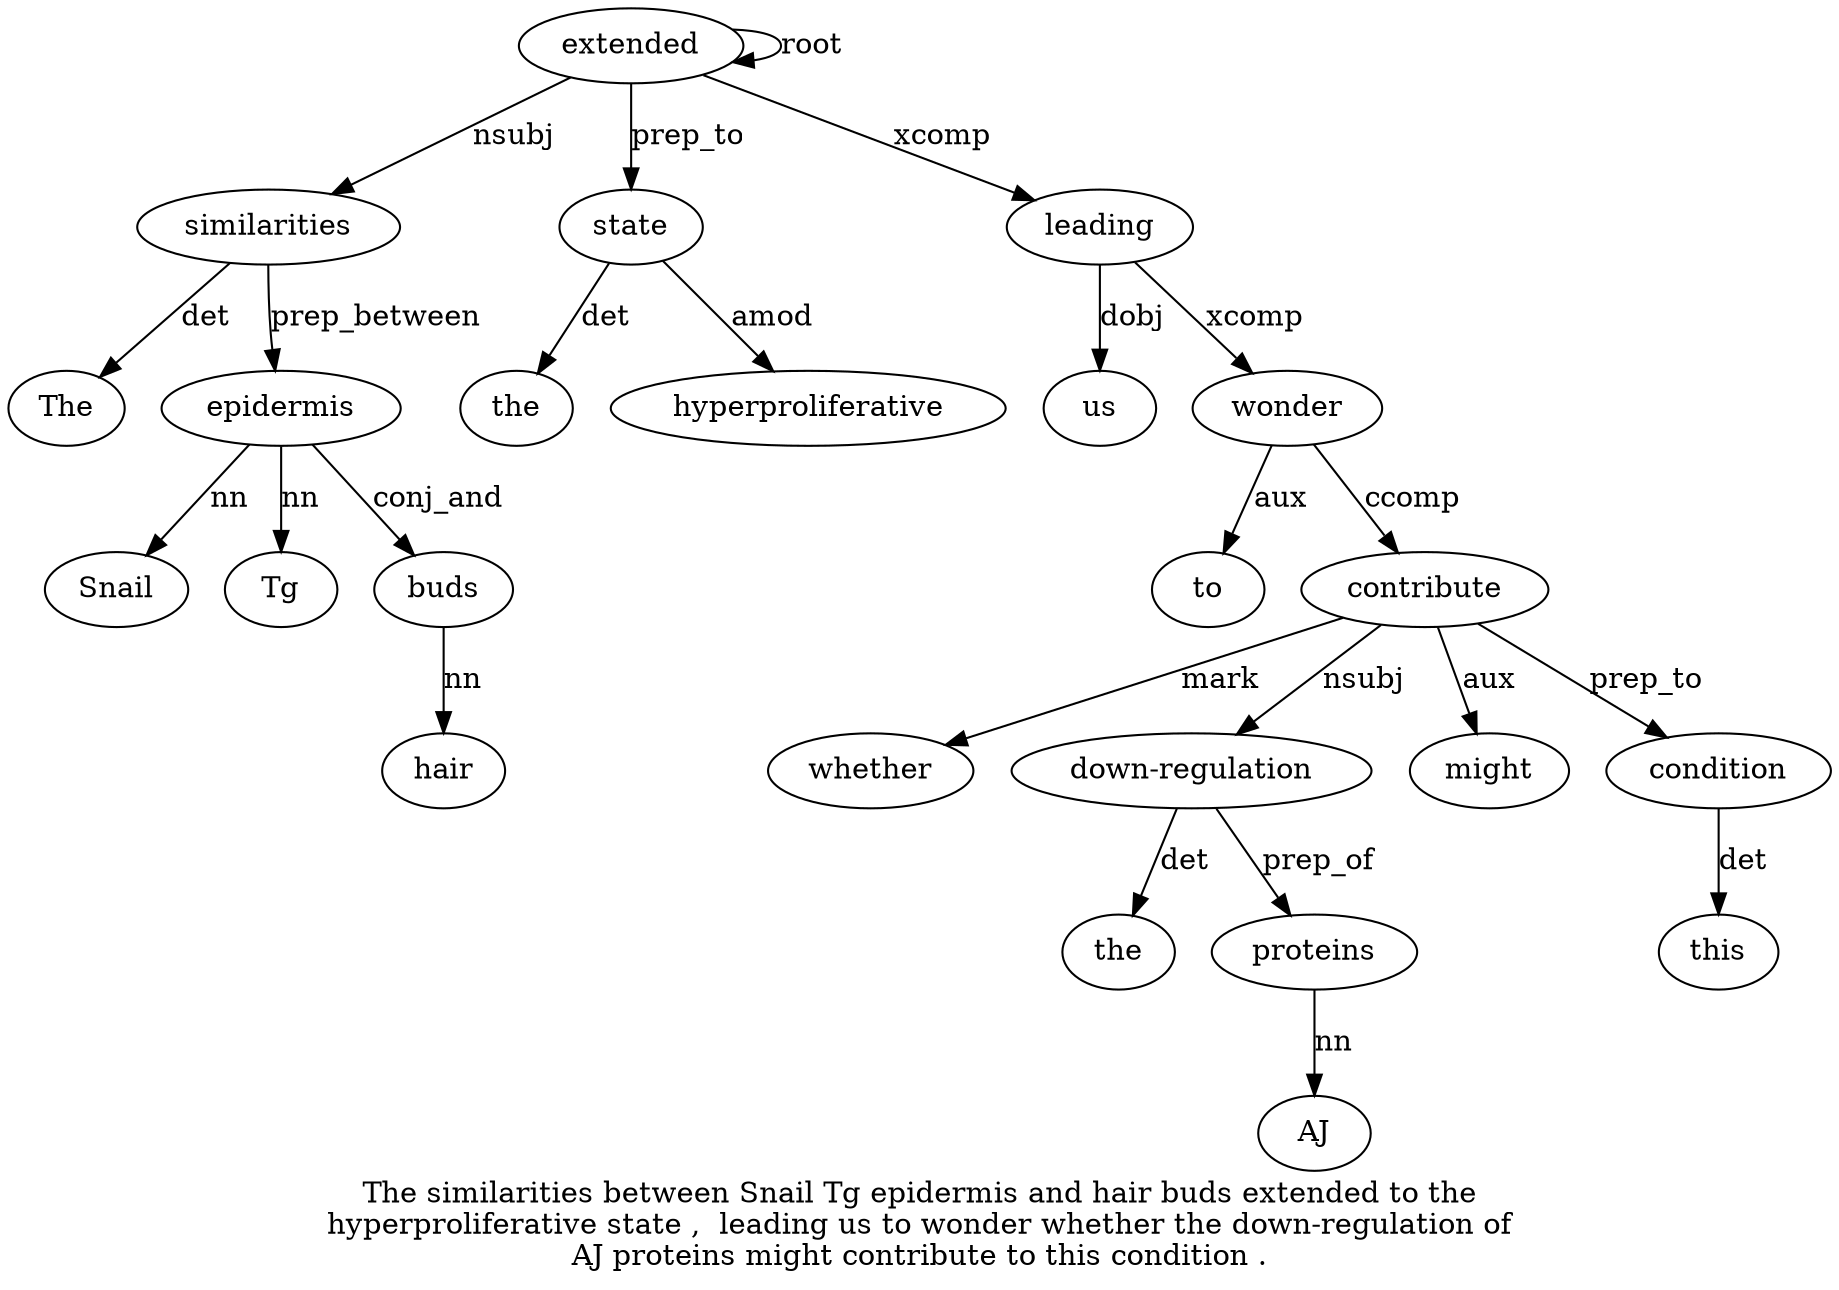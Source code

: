 digraph "The similarities between Snail Tg epidermis and hair buds extended to the hyperproliferative state ,  leading us to wonder whether the down-regulation of AJ proteins might contribute to this condition ." {
label="The similarities between Snail Tg epidermis and hair buds extended to the
hyperproliferative state ,  leading us to wonder whether the down-regulation of
AJ proteins might contribute to this condition .";
similarities2 [style=filled, fillcolor=white, label=similarities];
The1 [style=filled, fillcolor=white, label=The];
similarities2 -> The1  [label=det];
extended10 [style=filled, fillcolor=white, label=extended];
extended10 -> similarities2  [label=nsubj];
epidermis6 [style=filled, fillcolor=white, label=epidermis];
Snail4 [style=filled, fillcolor=white, label=Snail];
epidermis6 -> Snail4  [label=nn];
Tg5 [style=filled, fillcolor=white, label=Tg];
epidermis6 -> Tg5  [label=nn];
similarities2 -> epidermis6  [label=prep_between];
buds9 [style=filled, fillcolor=white, label=buds];
hair8 [style=filled, fillcolor=white, label=hair];
buds9 -> hair8  [label=nn];
epidermis6 -> buds9  [label=conj_and];
extended10 -> extended10  [label=root];
state14 [style=filled, fillcolor=white, label=state];
the12 [style=filled, fillcolor=white, label=the];
state14 -> the12  [label=det];
hyperproliferative13 [style=filled, fillcolor=white, label=hyperproliferative];
state14 -> hyperproliferative13  [label=amod];
extended10 -> state14  [label=prep_to];
leading16 [style=filled, fillcolor=white, label=leading];
extended10 -> leading16  [label=xcomp];
us17 [style=filled, fillcolor=white, label=us];
leading16 -> us17  [label=dobj];
wonder19 [style=filled, fillcolor=white, label=wonder];
to18 [style=filled, fillcolor=white, label=to];
wonder19 -> to18  [label=aux];
leading16 -> wonder19  [label=xcomp];
contribute27 [style=filled, fillcolor=white, label=contribute];
whether20 [style=filled, fillcolor=white, label=whether];
contribute27 -> whether20  [label=mark];
"down-regulation22" [style=filled, fillcolor=white, label="down-regulation"];
the21 [style=filled, fillcolor=white, label=the];
"down-regulation22" -> the21  [label=det];
contribute27 -> "down-regulation22"  [label=nsubj];
proteins25 [style=filled, fillcolor=white, label=proteins];
AJ24 [style=filled, fillcolor=white, label=AJ];
proteins25 -> AJ24  [label=nn];
"down-regulation22" -> proteins25  [label=prep_of];
might26 [style=filled, fillcolor=white, label=might];
contribute27 -> might26  [label=aux];
wonder19 -> contribute27  [label=ccomp];
condition30 [style=filled, fillcolor=white, label=condition];
this29 [style=filled, fillcolor=white, label=this];
condition30 -> this29  [label=det];
contribute27 -> condition30  [label=prep_to];
}
